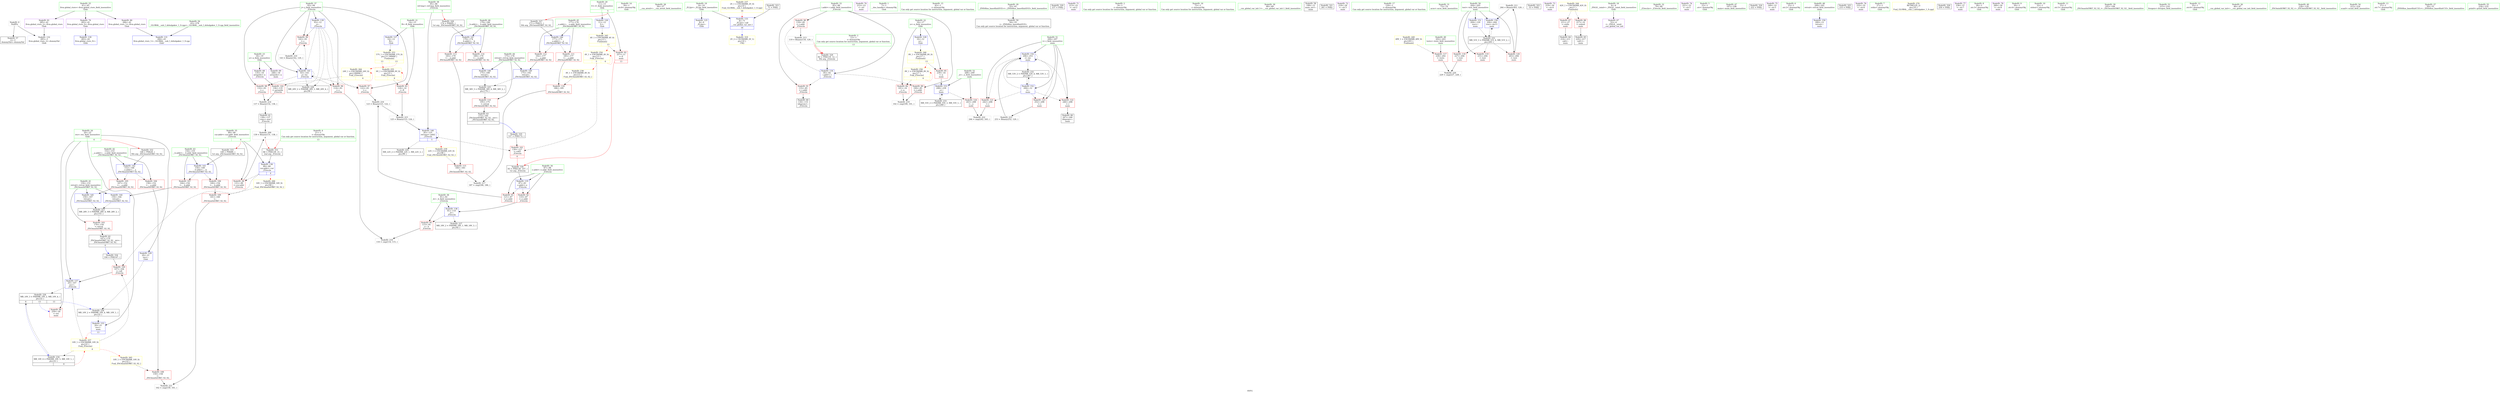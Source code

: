 digraph "SVFG" {
	label="SVFG";

	Node0x564073ce6060 [shape=record,color=grey,label="{NodeID: 0\nNullPtr}"];
	Node0x564073ce6060 -> Node0x564073cf63f0[style=solid];
	Node0x564073ce6060 -> Node0x564073cfb320[style=solid];
	Node0x564073cf54a0 [shape=record,color=red,label="{NodeID: 97\n122\<--93\n\<--j\n_Z3reciix\n}"];
	Node0x564073cf54a0 -> Node0x564073d01030[style=solid];
	Node0x564073cf2c70 [shape=record,color=green,label="{NodeID: 14\n39\<--1\n.str.8\<--dummyObj\nGlob }"];
	Node0x564073cf4fe0 [shape=record,color=red,label="{NodeID: 111\n185\<--177\n\<--__a.addr\n_ZSt3minIiERKT_S2_S2_\n}"];
	Node0x564073cf4fe0 -> Node0x564073cfa540[style=solid];
	Node0x564073cf3a00 [shape=record,color=green,label="{NodeID: 28\n56\<--57\n__cxa_atexit\<--__cxa_atexit_field_insensitive\n}"];
	Node0x564073cfac50 [shape=record,color=blue,label="{NodeID: 125\n8\<--9\n_ZL2pi\<--\nGlob }"];
	Node0x564073cf46b0 [shape=record,color=green,label="{NodeID: 42\n152\<--153\n__a.addr\<--__a.addr_field_insensitive\n_ZSt3maxIxERKT_S2_S2_\n}"];
	Node0x564073cf46b0 -> Node0x564073cf5a50[style=solid];
	Node0x564073cf46b0 -> Node0x564073cf5b20[style=solid];
	Node0x564073cf46b0 -> Node0x564073cfbb70[style=solid];
	Node0x564073d01930 [shape=record,color=grey,label="{NodeID: 222\n244 = cmp(242, 243, )\n}"];
	Node0x564073cfb900 [shape=record,color=blue,label="{NodeID: 139\n93\<--12\nj\<--\n_Z3reciix\n}"];
	Node0x564073cfb900 -> Node0x564073cf53d0[style=dashed];
	Node0x564073cfb900 -> Node0x564073cf54a0[style=dashed];
	Node0x564073cfb900 -> Node0x564073cf5570[style=dashed];
	Node0x564073cfb900 -> Node0x564073cf5640[style=dashed];
	Node0x564073cfb900 -> Node0x564073cfbaa0[style=dashed];
	Node0x564073cfb900 -> Node0x564073d09de0[style=dashed];
	Node0x564073cf62f0 [shape=record,color=green,label="{NodeID: 56\n43\<--278\n_GLOBAL__sub_I_dzhulgakov_1_0.cpp\<--_GLOBAL__sub_I_dzhulgakov_1_0.cpp_field_insensitive\n}"];
	Node0x564073cf62f0 -> Node0x564073cfb220[style=solid];
	Node0x564073d13550 [shape=record,color=yellow,style=double,label="{NodeID: 319\n2V_2 = CSCHI(MR_2V_1)\npts\{10 \}\nCS[]}"];
	Node0x564073cfc460 [shape=record,color=blue,label="{NodeID: 153\n208\<--239\n_n\<--\nmain\n}"];
	Node0x564073cfc460 -> Node0x564073cfab80[style=dashed];
	Node0x564073cfc460 -> Node0x564073d0b6e0[style=dashed];
	Node0x564073cf6ee0 [shape=record,color=purple,label="{NodeID: 70\n212\<--23\n\<--.str\nmain\n}"];
	Node0x564073d216d0 [shape=record,color=black,label="{NodeID: 333\n149 = PHI(89, )\n1st arg _ZSt3maxIxERKT_S2_S2_ }"];
	Node0x564073d216d0 -> Node0x564073cfbc40[style=solid];
	Node0x564073cf7ad0 [shape=record,color=red,label="{NodeID: 84\n101\<--16\n\<--n\n_Z3reciix\n}"];
	Node0x564073cf7ad0 -> Node0x564073d014b0[style=solid];
	Node0x564073cee580 [shape=record,color=green,label="{NodeID: 1\n7\<--1\n__dso_handle\<--dummyObj\nGlob }"];
	Node0x564073d0f5f0 [shape=record,color=yellow,style=double,label="{NodeID: 264\n24V_1 = ENCHI(MR_24V_0)\npts\{190000 \}\nFun[_Z3reciix]|{|<s1>6}}"];
	Node0x564073d0f5f0 -> Node0x564073cf58b0[style=dashed];
	Node0x564073d0f5f0:s1 -> Node0x564073d0f5f0[style=dashed,color=red];
	Node0x564073cf5570 [shape=record,color=red,label="{NodeID: 98\n132\<--93\n\<--j\n_Z3reciix\n}"];
	Node0x564073cf5570 -> Node0x564073d00d30[style=solid];
	Node0x564073cf2d00 [shape=record,color=green,label="{NodeID: 15\n42\<--1\n\<--dummyObj\nCan only get source location for instruction, argument, global var or function.}"];
	Node0x564073cf50b0 [shape=record,color=red,label="{NodeID: 112\n192\<--177\n\<--__a.addr\n_ZSt3minIiERKT_S2_S2_\n}"];
	Node0x564073cf50b0 -> Node0x564073cfc120[style=solid];
	Node0x564073cf3b00 [shape=record,color=green,label="{NodeID: 29\n55\<--61\n_ZNSt8ios_base4InitD1Ev\<--_ZNSt8ios_base4InitD1Ev_field_insensitive\n}"];
	Node0x564073cf3b00 -> Node0x564073cf65c0[style=solid];
	Node0x564073cf9270 [shape=record,color=grey,label="{NodeID: 209\n139 = Binary(131, 138, )\n|{<s0>6}}"];
	Node0x564073cf9270:s0 -> Node0x564073d21440[style=solid,color=red];
	Node0x564073cfad20 [shape=record,color=blue,label="{NodeID: 126\n11\<--12\nE\<--\nGlob }"];
	Node0x564073cfad20 -> Node0x564073d0dcb0[style=dashed];
	Node0x564073cf4780 [shape=record,color=green,label="{NodeID: 43\n154\<--155\n__b.addr\<--__b.addr_field_insensitive\n_ZSt3maxIxERKT_S2_S2_\n}"];
	Node0x564073cf4780 -> Node0x564073cf4bd0[style=solid];
	Node0x564073cf4780 -> Node0x564073cf4ca0[style=solid];
	Node0x564073cf4780 -> Node0x564073cfbc40[style=solid];
	Node0x564073d084e0 [shape=record,color=black,label="{NodeID: 223\nMR_28V_3 = PHI(MR_28V_4, MR_28V_2, )\npts\{151 \}\n}"];
	Node0x564073d084e0 -> Node0x564073cf5980[style=dashed];
	Node0x564073cfb9d0 [shape=record,color=blue,label="{NodeID: 140\n95\<--125\nref.tmp\<--add2\n_Z3reciix\n|{|<s3>5}}"];
	Node0x564073cfb9d0 -> Node0x564073cf57e0[style=dashed];
	Node0x564073cfb9d0 -> Node0x564073cfb9d0[style=dashed];
	Node0x564073cfb9d0 -> Node0x564073d0a2e0[style=dashed];
	Node0x564073cfb9d0:s3 -> Node0x564073d0d710[style=dashed,color=red];
	Node0x564073cf63f0 [shape=record,color=black,label="{NodeID: 57\n2\<--3\ndummyVal\<--dummyVal\n}"];
	Node0x564073d206c0 [shape=record,color=black,label="{NodeID: 320\n237 = PHI()\n}"];
	Node0x564073d0cae0 [shape=record,color=yellow,style=double,label="{NodeID: 237\n2V_1 = ENCHI(MR_2V_0)\npts\{10 \}\nFun[_GLOBAL__sub_I_dzhulgakov_1_0.cpp]|{<s0>16}}"];
	Node0x564073d0cae0:s0 -> Node0x564073cfb420[style=dashed,color=red];
	Node0x564073cfc530 [shape=record,color=blue,label="{NodeID: 154\n206\<--253\ni\<--inc\nmain\n}"];
	Node0x564073cfc530 -> Node0x564073cfa910[style=dashed];
	Node0x564073cfc530 -> Node0x564073cfa9e0[style=dashed];
	Node0x564073cfc530 -> Node0x564073cfaab0[style=dashed];
	Node0x564073cfc530 -> Node0x564073cfc530[style=dashed];
	Node0x564073cfc530 -> Node0x564073d0b1e0[style=dashed];
	Node0x564073cf6fb0 [shape=record,color=purple,label="{NodeID: 71\n213\<--25\n\<--.str.2\nmain\n}"];
	Node0x564073d21e60 [shape=record,color=black,label="{NodeID: 334\n104 = PHI(147, )\n}"];
	Node0x564073d21e60 -> Node0x564073cf5710[style=solid];
	Node0x564073cf7ba0 [shape=record,color=red,label="{NodeID: 85\n239\<--16\n\<--n\nmain\n}"];
	Node0x564073cf7ba0 -> Node0x564073cfc460[style=solid];
	Node0x564073cee7d0 [shape=record,color=green,label="{NodeID: 2\n9\<--1\n\<--dummyObj\nCan only get source location for instruction, argument, global var or function.}"];
	Node0x564073d0f6d0 [shape=record,color=yellow,style=double,label="{NodeID: 265\n10V_1 = ENCHI(MR_10V_0)\npts\{22 \}\nFun[_ZSt3maxIxERKT_S2_S2_]}"];
	Node0x564073d0f6d0 -> Node0x564073cf4d70[style=dashed];
	Node0x564073cf5640 [shape=record,color=red,label="{NodeID: 99\n142\<--93\n\<--j\n_Z3reciix\n}"];
	Node0x564073cf5640 -> Node0x564073d007b0[style=solid];
	Node0x564073cf2e00 [shape=record,color=green,label="{NodeID: 16\n72\<--1\n\<--dummyObj\nCan only get source location for instruction, argument, global var or function.}"];
	Node0x564073cf5180 [shape=record,color=red,label="{NodeID: 113\n183\<--179\n\<--__b.addr\n_ZSt3minIiERKT_S2_S2_\n}"];
	Node0x564073cf5180 -> Node0x564073cfa4b0[style=solid];
	Node0x564073cf3c00 [shape=record,color=green,label="{NodeID: 30\n68\<--69\n__cxx_global_var_init.1\<--__cxx_global_var_init.1_field_insensitive\n}"];
	Node0x564073d007b0 [shape=record,color=grey,label="{NodeID: 210\n143 = Binary(142, 120, )\n}"];
	Node0x564073d007b0 -> Node0x564073cfbaa0[style=solid];
	Node0x564073cfae20 [shape=record,color=blue,label="{NodeID: 127\n14\<--12\nR\<--\nGlob }"];
	Node0x564073cfae20 -> Node0x564073d0ebc0[style=dashed];
	Node0x564073cf4850 [shape=record,color=green,label="{NodeID: 44\n175\<--176\nretval\<--retval_field_insensitive\n_ZSt3minIiERKT_S2_S2_\n}"];
	Node0x564073cf4850 -> Node0x564073cf4f10[style=solid];
	Node0x564073cf4850 -> Node0x564073cfc050[style=solid];
	Node0x564073cf4850 -> Node0x564073cfc120[style=solid];
	Node0x564073cfbaa0 [shape=record,color=blue,label="{NodeID: 141\n93\<--143\nj\<--inc\n_Z3reciix\n}"];
	Node0x564073cfbaa0 -> Node0x564073cf53d0[style=dashed];
	Node0x564073cfbaa0 -> Node0x564073cf54a0[style=dashed];
	Node0x564073cfbaa0 -> Node0x564073cf5570[style=dashed];
	Node0x564073cfbaa0 -> Node0x564073cf5640[style=dashed];
	Node0x564073cfbaa0 -> Node0x564073cfbaa0[style=dashed];
	Node0x564073cfbaa0 -> Node0x564073d09de0[style=dashed];
	Node0x564073cf64f0 [shape=record,color=black,label="{NodeID: 58\n199\<--12\nmain_ret\<--\nmain\n}"];
	Node0x564073d207c0 [shape=record,color=black,label="{NodeID: 321\n261 = PHI()\n}"];
	Node0x564073d0d600 [shape=record,color=yellow,style=double,label="{NodeID: 238\n4V_1 = ENCHI(MR_4V_0)\npts\{13 \}\nFun[_ZSt3minIiERKT_S2_S2_]}"];
	Node0x564073d0d600 -> Node0x564073cfa540[style=dashed];
	Node0x564073cfc600 [shape=record,color=blue,label="{NodeID: 155\n20\<--21\nres\<--\nmain\n|{<s0>13}}"];
	Node0x564073cfc600:s0 -> Node0x564073d0efd0[style=dashed,color=red];
	Node0x564073cf7080 [shape=record,color=purple,label="{NodeID: 72\n218\<--28\n\<--.str.3\nmain\n}"];
	Node0x564073d22090 [shape=record,color=black,label="{NodeID: 335\n127 = PHI(172, )\n}"];
	Node0x564073d22090 -> Node0x564073cf57e0[style=solid];
	Node0x564073cf7c70 [shape=record,color=red,label="{NodeID: 86\n259\<--20\n\<--res\nmain\n}"];
	Node0x564073cf1e90 [shape=record,color=green,label="{NodeID: 3\n12\<--1\n\<--dummyObj\nCan only get source location for instruction, argument, global var or function.|{<s0>13}}"];
	Node0x564073cf1e90:s0 -> Node0x564073d210b0[style=solid,color=red];
	Node0x564073d0f7e0 [shape=record,color=yellow,style=double,label="{NodeID: 266\n16V_1 = ENCHI(MR_16V_0)\npts\{90 \}\nFun[_ZSt3maxIxERKT_S2_S2_]}"];
	Node0x564073d0f7e0 -> Node0x564073cf4e40[style=dashed];
	Node0x564073cf5710 [shape=record,color=red,label="{NodeID: 100\n107\<--104\n\<--call\n_Z3reciix\n}"];
	Node0x564073cf5710 -> Node0x564073cfb760[style=solid];
	Node0x564073cf2f00 [shape=record,color=green,label="{NodeID: 17\n120\<--1\n\<--dummyObj\nCan only get source location for instruction, argument, global var or function.}"];
	Node0x564073cf5250 [shape=record,color=red,label="{NodeID: 114\n189\<--179\n\<--__b.addr\n_ZSt3minIiERKT_S2_S2_\n}"];
	Node0x564073cf5250 -> Node0x564073cfc050[style=solid];
	Node0x564073cf3d00 [shape=record,color=green,label="{NodeID: 31\n73\<--74\nacos\<--acos_field_insensitive\n}"];
	Node0x564073d008b0 [shape=record,color=grey,label="{NodeID: 211\n264 = Binary(263, 120, )\n}"];
	Node0x564073d008b0 -> Node0x564073cfc6d0[style=solid];
	Node0x564073cfaf20 [shape=record,color=blue,label="{NodeID: 128\n16\<--12\nn\<--\nGlob }"];
	Node0x564073cfaf20 -> Node0x564073d0dd90[style=dashed];
	Node0x564073cf4920 [shape=record,color=green,label="{NodeID: 45\n177\<--178\n__a.addr\<--__a.addr_field_insensitive\n_ZSt3minIiERKT_S2_S2_\n}"];
	Node0x564073cf4920 -> Node0x564073cf4fe0[style=solid];
	Node0x564073cf4920 -> Node0x564073cf50b0[style=solid];
	Node0x564073cf4920 -> Node0x564073cfbeb0[style=solid];
	Node0x564073d08ee0 [shape=record,color=black,label="{NodeID: 225\nMR_36V_3 = PHI(MR_36V_4, MR_36V_2, )\npts\{176 \}\n}"];
	Node0x564073d08ee0 -> Node0x564073cf4f10[style=dashed];
	Node0x564073cfbb70 [shape=record,color=blue,label="{NodeID: 142\n152\<--148\n__a.addr\<--__a\n_ZSt3maxIxERKT_S2_S2_\n}"];
	Node0x564073cfbb70 -> Node0x564073cf5a50[style=dashed];
	Node0x564073cfbb70 -> Node0x564073cf5b20[style=dashed];
	Node0x564073cf65c0 [shape=record,color=black,label="{NodeID: 59\n54\<--55\n\<--_ZNSt8ios_base4InitD1Ev\nCan only get source location for instruction, argument, global var or function.}"];
	Node0x564073d208c0 [shape=record,color=black,label="{NodeID: 322\n53 = PHI()\n}"];
	Node0x564073d0d710 [shape=record,color=yellow,style=double,label="{NodeID: 239\n22V_1 = ENCHI(MR_22V_0)\npts\{96 \}\nFun[_ZSt3minIiERKT_S2_S2_]}"];
	Node0x564073d0d710 -> Node0x564073cfa4b0[style=dashed];
	Node0x564073cfc6d0 [shape=record,color=blue,label="{NodeID: 156\n204\<--264\ntest\<--inc11\nmain\n}"];
	Node0x564073cfc6d0 -> Node0x564073d0ace0[style=dashed];
	Node0x564073cf7150 [shape=record,color=purple,label="{NodeID: 73\n219\<--30\n\<--.str.4\nmain\n}"];
	Node0x564073d0ebc0 [shape=record,color=yellow,style=double,label="{NodeID: 253\n57V_1 = ENCHI(MR_57V_0)\npts\{15 190000 \}\nFun[main]|{<s0>13|<s1>13}}"];
	Node0x564073d0ebc0:s0 -> Node0x564073d0ede0[style=dashed,color=red];
	Node0x564073d0ebc0:s1 -> Node0x564073d0f5f0[style=dashed,color=red];
	Node0x564073cf7d40 [shape=record,color=red,label="{NodeID: 87\n211\<--27\n\<--stdin\nmain\n}"];
	Node0x564073cf7d40 -> Node0x564073cf6a00[style=solid];
	Node0x564073cf1f20 [shape=record,color=green,label="{NodeID: 4\n21\<--1\n\<--dummyObj\nCan only get source location for instruction, argument, global var or function.|{<s0>13}}"];
	Node0x564073cf1f20:s0 -> Node0x564073d21440[style=solid,color=red];
	Node0x564073cf57e0 [shape=record,color=red,label="{NodeID: 101\n130\<--127\n\<--call3\n_Z3reciix\n|{<s0>6}}"];
	Node0x564073cf57e0:s0 -> Node0x564073d212c0[style=solid,color=red];
	Node0x564073cf3000 [shape=record,color=green,label="{NodeID: 18\n4\<--6\n_ZStL8__ioinit\<--_ZStL8__ioinit_field_insensitive\nGlob }"];
	Node0x564073cf3000 -> Node0x564073cf6c70[style=solid];
	Node0x564073cfa4b0 [shape=record,color=red,label="{NodeID: 115\n184\<--183\n\<--\n_ZSt3minIiERKT_S2_S2_\n}"];
	Node0x564073cfa4b0 -> Node0x564073d011b0[style=solid];
	Node0x564073cf3e00 [shape=record,color=green,label="{NodeID: 32\n79\<--80\n_Z3reciix\<--_Z3reciix_field_insensitive\n}"];
	Node0x564073d00a30 [shape=record,color=grey,label="{NodeID: 212\n253 = Binary(252, 120, )\n}"];
	Node0x564073d00a30 -> Node0x564073cfc530[style=solid];
	Node0x564073cfb020 [shape=record,color=blue,label="{NodeID: 129\n20\<--21\nres\<--\nGlob }"];
	Node0x564073cfb020 -> Node0x564073d0a7e0[style=dashed];
	Node0x564073cf49f0 [shape=record,color=green,label="{NodeID: 46\n179\<--180\n__b.addr\<--__b.addr_field_insensitive\n_ZSt3minIiERKT_S2_S2_\n}"];
	Node0x564073cf49f0 -> Node0x564073cf5180[style=solid];
	Node0x564073cf49f0 -> Node0x564073cf5250[style=solid];
	Node0x564073cf49f0 -> Node0x564073cfbf80[style=solid];
	Node0x564073d093e0 [shape=record,color=black,label="{NodeID: 226\nMR_10V_3 = PHI(MR_10V_2, MR_10V_4, )\npts\{22 \}\n|{<s0>6|<s1>13|<s2>13}}"];
	Node0x564073d093e0:s0 -> Node0x564073d0bbe0[style=dashed,color=blue];
	Node0x564073d093e0:s1 -> Node0x564073cf7c70[style=dashed,color=blue];
	Node0x564073d093e0:s2 -> Node0x564073d0a7e0[style=dashed,color=blue];
	Node0x564073cfbc40 [shape=record,color=blue,label="{NodeID: 143\n154\<--149\n__b.addr\<--__b\n_ZSt3maxIxERKT_S2_S2_\n}"];
	Node0x564073cfbc40 -> Node0x564073cf4bd0[style=dashed];
	Node0x564073cfbc40 -> Node0x564073cf4ca0[style=dashed];
	Node0x564073cf66c0 [shape=record,color=black,label="{NodeID: 60\n134\<--133\nidxprom\<--\n_Z3reciix\n}"];
	Node0x564073d209c0 [shape=record,color=black,label="{NodeID: 323\n71 = PHI()\n}"];
	Node0x564073d209c0 -> Node0x564073cfb420[style=solid];
	Node0x564073cf7220 [shape=record,color=purple,label="{NodeID: 74\n221\<--33\n\<--.str.5\nmain\n}"];
	Node0x564073d0ecd0 [shape=record,color=yellow,style=double,label="{NodeID: 254\n4V_1 = ENCHI(MR_4V_0)\npts\{13 \}\nFun[_Z3reciix]|{|<s1>5|<s2>6}}"];
	Node0x564073d0ecd0 -> Node0x564073cf57e0[style=dashed];
	Node0x564073d0ecd0:s1 -> Node0x564073d0d600[style=dashed,color=red];
	Node0x564073d0ecd0:s2 -> Node0x564073d0ecd0[style=dashed,color=red];
	Node0x564073cf7e10 [shape=record,color=red,label="{NodeID: 88\n217\<--32\n\<--stdout\nmain\n}"];
	Node0x564073cf7e10 -> Node0x564073cf6ad0[style=solid];
	Node0x564073cf1fb0 [shape=record,color=green,label="{NodeID: 5\n23\<--1\n.str\<--dummyObj\nGlob }"];
	Node0x564073cf58b0 [shape=record,color=red,label="{NodeID: 102\n136\<--135\n\<--arrayidx\n_Z3reciix\n}"];
	Node0x564073cf58b0 -> Node0x564073d00d30[style=solid];
	Node0x564073cf3100 [shape=record,color=green,label="{NodeID: 19\n8\<--10\n_ZL2pi\<--_ZL2pi_field_insensitive\nGlob }"];
	Node0x564073cf3100 -> Node0x564073cfac50[style=solid];
	Node0x564073cf3100 -> Node0x564073cfb420[style=solid];
	Node0x564073cfa540 [shape=record,color=red,label="{NodeID: 116\n186\<--185\n\<--\n_ZSt3minIiERKT_S2_S2_\n}"];
	Node0x564073cfa540 -> Node0x564073d011b0[style=solid];
	Node0x564073cf3f00 [shape=record,color=green,label="{NodeID: 33\n85\<--86\ni.addr\<--i.addr_field_insensitive\n_Z3reciix\n}"];
	Node0x564073cf3f00 -> Node0x564073cf7ee0[style=solid];
	Node0x564073cf3f00 -> Node0x564073cf7fb0[style=solid];
	Node0x564073cf3f00 -> Node0x564073cf8080[style=solid];
	Node0x564073cf3f00 -> Node0x564073cfb4f0[style=solid];
	Node0x564073d00bb0 [shape=record,color=grey,label="{NodeID: 213\n119 = Binary(118, 120, )\n|{<s0>6}}"];
	Node0x564073d00bb0:s0 -> Node0x564073d210b0[style=solid,color=red];
	Node0x564073cfb120 [shape=record,color=blue,label="{NodeID: 130\n283\<--42\nllvm.global_ctors_0\<--\nGlob }"];
	Node0x564073cf4ac0 [shape=record,color=green,label="{NodeID: 47\n197\<--198\nmain\<--main_field_insensitive\n}"];
	Node0x564073d098e0 [shape=record,color=black,label="{NodeID: 227\nMR_18V_2 = PHI(MR_18V_1, MR_18V_3, )\npts\{92 \}\n}"];
	Node0x564073cfbd10 [shape=record,color=blue,label="{NodeID: 144\n150\<--164\nretval\<--\n_ZSt3maxIxERKT_S2_S2_\n}"];
	Node0x564073cfbd10 -> Node0x564073d084e0[style=dashed];
	Node0x564073cf6790 [shape=record,color=black,label="{NodeID: 61\n138\<--137\nconv\<--mul\n_Z3reciix\n}"];
	Node0x564073cf6790 -> Node0x564073cf9270[style=solid];
	Node0x564073d20b20 [shape=record,color=black,label="{NodeID: 324\n222 = PHI()\n}"];
	Node0x564073cf72f0 [shape=record,color=purple,label="{NodeID: 75\n249\<--33\n\<--.str.5\nmain\n}"];
	Node0x564073d0ede0 [shape=record,color=yellow,style=double,label="{NodeID: 255\n6V_1 = ENCHI(MR_6V_0)\npts\{15 \}\nFun[_Z3reciix]|{|<s1>6}}"];
	Node0x564073d0ede0 -> Node0x564073cf7a00[style=dashed];
	Node0x564073d0ede0:s1 -> Node0x564073d0ede0[style=dashed,color=red];
	Node0x564073cf7ee0 [shape=record,color=red,label="{NodeID: 89\n100\<--85\n\<--i.addr\n_Z3reciix\n}"];
	Node0x564073cf7ee0 -> Node0x564073d014b0[style=solid];
	Node0x564073cf2040 [shape=record,color=green,label="{NodeID: 6\n25\<--1\n.str.2\<--dummyObj\nGlob }"];
	Node0x564073cf5980 [shape=record,color=red,label="{NodeID: 103\n170\<--150\n\<--retval\n_ZSt3maxIxERKT_S2_S2_\n}"];
	Node0x564073cf5980 -> Node0x564073cf6860[style=solid];
	Node0x564073cf3200 [shape=record,color=green,label="{NodeID: 20\n11\<--13\nE\<--E_field_insensitive\nGlob |{|<s2>5}}"];
	Node0x564073cf3200 -> Node0x564073cf7930[style=solid];
	Node0x564073cf3200 -> Node0x564073cfad20[style=solid];
	Node0x564073cf3200:s2 -> Node0x564073d20dc0[style=solid,color=red];
	Node0x564073cfa5d0 [shape=record,color=red,label="{NodeID: 117\n228\<--202\n\<--tests\nmain\n}"];
	Node0x564073cfa5d0 -> Node0x564073d01630[style=solid];
	Node0x564073cf3fd0 [shape=record,color=green,label="{NodeID: 34\n87\<--88\ne.addr\<--e.addr_field_insensitive\n_Z3reciix\n}"];
	Node0x564073cf3fd0 -> Node0x564073cf8150[style=solid];
	Node0x564073cf3fd0 -> Node0x564073cf8220[style=solid];
	Node0x564073cf3fd0 -> Node0x564073cfb5c0[style=solid];
	Node0x564073d00d30 [shape=record,color=grey,label="{NodeID: 214\n137 = Binary(132, 136, )\n}"];
	Node0x564073d00d30 -> Node0x564073cf6790[style=solid];
	Node0x564073cfb220 [shape=record,color=blue,label="{NodeID: 131\n284\<--43\nllvm.global_ctors_1\<--_GLOBAL__sub_I_dzhulgakov_1_0.cpp\nGlob }"];
	Node0x564073cf5be0 [shape=record,color=green,label="{NodeID: 48\n200\<--201\nretval\<--retval_field_insensitive\nmain\n}"];
	Node0x564073cf5be0 -> Node0x564073cfc1f0[style=solid];
	Node0x564073d09de0 [shape=record,color=black,label="{NodeID: 228\nMR_20V_2 = PHI(MR_20V_1, MR_20V_4, )\npts\{94 \}\n}"];
	Node0x564073cfbde0 [shape=record,color=blue,label="{NodeID: 145\n150\<--167\nretval\<--\n_ZSt3maxIxERKT_S2_S2_\n}"];
	Node0x564073cfbde0 -> Node0x564073d084e0[style=dashed];
	Node0x564073cf6860 [shape=record,color=black,label="{NodeID: 62\n147\<--170\n_ZSt3maxIxERKT_S2_S2__ret\<--\n_ZSt3maxIxERKT_S2_S2_\n|{<s0>4}}"];
	Node0x564073cf6860:s0 -> Node0x564073d21e60[style=solid,color=blue];
	Node0x564073d20bf0 [shape=record,color=black,label="{NodeID: 325\n233 = PHI()\n}"];
	Node0x564073cf73c0 [shape=record,color=purple,label="{NodeID: 76\n232\<--35\n\<--.str.6\nmain\n}"];
	Node0x564073d0eec0 [shape=record,color=yellow,style=double,label="{NodeID: 256\n8V_1 = ENCHI(MR_8V_0)\npts\{17 \}\nFun[_Z3reciix]|{|<s1>6}}"];
	Node0x564073d0eec0 -> Node0x564073cf7ad0[style=dashed];
	Node0x564073d0eec0:s1 -> Node0x564073d0eec0[style=dashed,color=red];
	Node0x564073cf7fb0 [shape=record,color=red,label="{NodeID: 90\n118\<--85\n\<--i.addr\n_Z3reciix\n}"];
	Node0x564073cf7fb0 -> Node0x564073d00bb0[style=solid];
	Node0x564073cf2880 [shape=record,color=green,label="{NodeID: 7\n27\<--1\nstdin\<--dummyObj\nGlob }"];
	Node0x564073d0fb60 [shape=record,color=yellow,style=double,label="{NodeID: 270\nRETMU(2V_2)\npts\{10 \}\nFun[_GLOBAL__sub_I_dzhulgakov_1_0.cpp]}"];
	Node0x564073cf5a50 [shape=record,color=red,label="{NodeID: 104\n158\<--152\n\<--__a.addr\n_ZSt3maxIxERKT_S2_S2_\n}"];
	Node0x564073cf5a50 -> Node0x564073cf4d70[style=solid];
	Node0x564073cf3300 [shape=record,color=green,label="{NodeID: 21\n14\<--15\nR\<--R_field_insensitive\nGlob }"];
	Node0x564073cf3300 -> Node0x564073cf7a00[style=solid];
	Node0x564073cf3300 -> Node0x564073cfae20[style=solid];
	Node0x564073cfa6a0 [shape=record,color=red,label="{NodeID: 118\n227\<--204\n\<--test\nmain\n}"];
	Node0x564073cfa6a0 -> Node0x564073d01630[style=solid];
	Node0x564073cf40a0 [shape=record,color=green,label="{NodeID: 35\n89\<--90\ncur.addr\<--cur.addr_field_insensitive\n_Z3reciix\n|{|<s2>4}}"];
	Node0x564073cf40a0 -> Node0x564073cf82f0[style=solid];
	Node0x564073cf40a0 -> Node0x564073cfb690[style=solid];
	Node0x564073cf40a0:s2 -> Node0x564073d216d0[style=solid,color=red];
	Node0x564073d00eb0 [shape=record,color=grey,label="{NodeID: 215\n125 = Binary(123, 124, )\n}"];
	Node0x564073d00eb0 -> Node0x564073cfb9d0[style=solid];
	Node0x564073cfb320 [shape=record,color=blue, style = dotted,label="{NodeID: 132\n285\<--3\nllvm.global_ctors_2\<--dummyVal\nGlob }"];
	Node0x564073cf5cb0 [shape=record,color=green,label="{NodeID: 49\n202\<--203\ntests\<--tests_field_insensitive\nmain\n}"];
	Node0x564073cf5cb0 -> Node0x564073cfa5d0[style=solid];
	Node0x564073d0a2e0 [shape=record,color=black,label="{NodeID: 229\nMR_22V_2 = PHI(MR_22V_1, MR_22V_3, )\npts\{96 \}\n}"];
	Node0x564073cfbeb0 [shape=record,color=blue,label="{NodeID: 146\n177\<--173\n__a.addr\<--__a\n_ZSt3minIiERKT_S2_S2_\n}"];
	Node0x564073cfbeb0 -> Node0x564073cf4fe0[style=dashed];
	Node0x564073cfbeb0 -> Node0x564073cf50b0[style=dashed];
	Node0x564073cf6930 [shape=record,color=black,label="{NodeID: 63\n172\<--195\n_ZSt3minIiERKT_S2_S2__ret\<--\n_ZSt3minIiERKT_S2_S2_\n|{<s0>5}}"];
	Node0x564073cf6930:s0 -> Node0x564073d22090[style=solid,color=blue];
	Node0x564073d20cc0 [shape=record,color=black,label="{NodeID: 326\n250 = PHI()\n}"];
	Node0x564073cf7490 [shape=record,color=purple,label="{NodeID: 77\n236\<--37\n\<--.str.7\nmain\n}"];
	Node0x564073d0efd0 [shape=record,color=yellow,style=double,label="{NodeID: 257\n10V_1 = ENCHI(MR_10V_0)\npts\{22 \}\nFun[_Z3reciix]|{|<s3>4}}"];
	Node0x564073d0efd0 -> Node0x564073cf5710[style=dashed];
	Node0x564073d0efd0 -> Node0x564073cfb760[style=dashed];
	Node0x564073d0efd0 -> Node0x564073d0bbe0[style=dashed];
	Node0x564073d0efd0:s3 -> Node0x564073d0f6d0[style=dashed,color=red];
	Node0x564073cf8080 [shape=record,color=red,label="{NodeID: 91\n133\<--85\n\<--i.addr\n_Z3reciix\n}"];
	Node0x564073cf8080 -> Node0x564073cf66c0[style=solid];
	Node0x564073cf2910 [shape=record,color=green,label="{NodeID: 8\n28\<--1\n.str.3\<--dummyObj\nGlob }"];
	Node0x564073cf5b20 [shape=record,color=red,label="{NodeID: 105\n167\<--152\n\<--__a.addr\n_ZSt3maxIxERKT_S2_S2_\n}"];
	Node0x564073cf5b20 -> Node0x564073cfbde0[style=solid];
	Node0x564073cf3400 [shape=record,color=green,label="{NodeID: 22\n16\<--17\nn\<--n_field_insensitive\nGlob }"];
	Node0x564073cf3400 -> Node0x564073cf7ad0[style=solid];
	Node0x564073cf3400 -> Node0x564073cf7ba0[style=solid];
	Node0x564073cf3400 -> Node0x564073cfaf20[style=solid];
	Node0x564073cfa770 [shape=record,color=red,label="{NodeID: 119\n231\<--204\n\<--test\nmain\n}"];
	Node0x564073cf4170 [shape=record,color=green,label="{NodeID: 36\n91\<--92\n_b\<--_b_field_insensitive\n_Z3reciix\n}"];
	Node0x564073cf4170 -> Node0x564073cf83c0[style=solid];
	Node0x564073cf4170 -> Node0x564073cfb830[style=solid];
	Node0x564073d01030 [shape=record,color=grey,label="{NodeID: 216\n123 = Binary(121, 122, )\n}"];
	Node0x564073d01030 -> Node0x564073d00eb0[style=solid];
	Node0x564073cfb420 [shape=record,color=blue,label="{NodeID: 133\n8\<--71\n_ZL2pi\<--call\n__cxx_global_var_init.1\n|{<s0>16}}"];
	Node0x564073cfb420:s0 -> Node0x564073d13550[style=dashed,color=blue];
	Node0x564073cf5d80 [shape=record,color=green,label="{NodeID: 50\n204\<--205\ntest\<--test_field_insensitive\nmain\n}"];
	Node0x564073cf5d80 -> Node0x564073cfa6a0[style=solid];
	Node0x564073cf5d80 -> Node0x564073cfa770[style=solid];
	Node0x564073cf5d80 -> Node0x564073cfa840[style=solid];
	Node0x564073cf5d80 -> Node0x564073cfc2c0[style=solid];
	Node0x564073cf5d80 -> Node0x564073cfc6d0[style=solid];
	Node0x564073d0a7e0 [shape=record,color=black,label="{NodeID: 230\nMR_10V_2 = PHI(MR_10V_4, MR_10V_1, )\npts\{22 \}\n}"];
	Node0x564073d0a7e0 -> Node0x564073cfc600[style=dashed];
	Node0x564073cfbf80 [shape=record,color=blue,label="{NodeID: 147\n179\<--174\n__b.addr\<--__b\n_ZSt3minIiERKT_S2_S2_\n}"];
	Node0x564073cfbf80 -> Node0x564073cf5180[style=dashed];
	Node0x564073cfbf80 -> Node0x564073cf5250[style=dashed];
	Node0x564073cf6a00 [shape=record,color=black,label="{NodeID: 64\n214\<--211\ncall\<--\nmain\n}"];
	Node0x564073d20dc0 [shape=record,color=black,label="{NodeID: 327\n173 = PHI(11, )\n0th arg _ZSt3minIiERKT_S2_S2_ }"];
	Node0x564073d20dc0 -> Node0x564073cfbeb0[style=solid];
	Node0x564073d0dba0 [shape=record,color=yellow,style=double,label="{NodeID: 244\n42V_1 = ENCHI(MR_42V_0)\npts\{1 \}\nFun[main]}"];
	Node0x564073d0dba0 -> Node0x564073cf7d40[style=dashed];
	Node0x564073d0dba0 -> Node0x564073cf7e10[style=dashed];
	Node0x564073cf7560 [shape=record,color=purple,label="{NodeID: 78\n260\<--39\n\<--.str.8\nmain\n}"];
	Node0x564073cf8150 [shape=record,color=red,label="{NodeID: 92\n110\<--87\n\<--e.addr\n_Z3reciix\n}"];
	Node0x564073cf8150 -> Node0x564073cfb830[style=solid];
	Node0x564073cf29a0 [shape=record,color=green,label="{NodeID: 9\n30\<--1\n.str.4\<--dummyObj\nGlob }"];
	Node0x564073cf4bd0 [shape=record,color=red,label="{NodeID: 106\n160\<--154\n\<--__b.addr\n_ZSt3maxIxERKT_S2_S2_\n}"];
	Node0x564073cf4bd0 -> Node0x564073cf4e40[style=solid];
	Node0x564073cf3500 [shape=record,color=green,label="{NodeID: 23\n18\<--19\na\<--a_field_insensitive\nGlob }"];
	Node0x564073cf3500 -> Node0x564073cf6d40[style=solid];
	Node0x564073cf3500 -> Node0x564073cf6e10[style=solid];
	Node0x564073cfa840 [shape=record,color=red,label="{NodeID: 120\n263\<--204\n\<--test\nmain\n}"];
	Node0x564073cfa840 -> Node0x564073d008b0[style=solid];
	Node0x564073cf4240 [shape=record,color=green,label="{NodeID: 37\n93\<--94\nj\<--j_field_insensitive\n_Z3reciix\n}"];
	Node0x564073cf4240 -> Node0x564073cf53d0[style=solid];
	Node0x564073cf4240 -> Node0x564073cf54a0[style=solid];
	Node0x564073cf4240 -> Node0x564073cf5570[style=solid];
	Node0x564073cf4240 -> Node0x564073cf5640[style=solid];
	Node0x564073cf4240 -> Node0x564073cfb900[style=solid];
	Node0x564073cf4240 -> Node0x564073cfbaa0[style=solid];
	Node0x564073d011b0 [shape=record,color=grey,label="{NodeID: 217\n187 = cmp(184, 186, )\n}"];
	Node0x564073cfb4f0 [shape=record,color=blue,label="{NodeID: 134\n85\<--82\ni.addr\<--i\n_Z3reciix\n}"];
	Node0x564073cfb4f0 -> Node0x564073cf7ee0[style=dashed];
	Node0x564073cfb4f0 -> Node0x564073cf7fb0[style=dashed];
	Node0x564073cfb4f0 -> Node0x564073cf8080[style=dashed];
	Node0x564073cf5e50 [shape=record,color=green,label="{NodeID: 51\n206\<--207\ni\<--i_field_insensitive\nmain\n}"];
	Node0x564073cf5e50 -> Node0x564073cfa910[style=solid];
	Node0x564073cf5e50 -> Node0x564073cfa9e0[style=solid];
	Node0x564073cf5e50 -> Node0x564073cfaab0[style=solid];
	Node0x564073cf5e50 -> Node0x564073cfc390[style=solid];
	Node0x564073cf5e50 -> Node0x564073cfc530[style=solid];
	Node0x564073d0ace0 [shape=record,color=black,label="{NodeID: 231\nMR_51V_3 = PHI(MR_51V_4, MR_51V_2, )\npts\{205 \}\n}"];
	Node0x564073d0ace0 -> Node0x564073cfa6a0[style=dashed];
	Node0x564073d0ace0 -> Node0x564073cfa770[style=dashed];
	Node0x564073d0ace0 -> Node0x564073cfa840[style=dashed];
	Node0x564073d0ace0 -> Node0x564073cfc6d0[style=dashed];
	Node0x564073cfc050 [shape=record,color=blue,label="{NodeID: 148\n175\<--189\nretval\<--\n_ZSt3minIiERKT_S2_S2_\n}"];
	Node0x564073cfc050 -> Node0x564073d08ee0[style=dashed];
	Node0x564073cf6ad0 [shape=record,color=black,label="{NodeID: 65\n220\<--217\ncall1\<--\nmain\n}"];
	Node0x564073d20fb0 [shape=record,color=black,label="{NodeID: 328\n174 = PHI(95, )\n1st arg _ZSt3minIiERKT_S2_S2_ }"];
	Node0x564073d20fb0 -> Node0x564073cfbf80[style=solid];
	Node0x564073d0dcb0 [shape=record,color=yellow,style=double,label="{NodeID: 245\n4V_1 = ENCHI(MR_4V_0)\npts\{13 \}\nFun[main]|{|<s1>13}}"];
	Node0x564073d0dcb0 -> Node0x564073cf7930[style=dashed];
	Node0x564073d0dcb0:s1 -> Node0x564073d0ecd0[style=dashed,color=red];
	Node0x564073cf7630 [shape=record,color=purple,label="{NodeID: 79\n283\<--41\nllvm.global_ctors_0\<--llvm.global_ctors\nGlob }"];
	Node0x564073cf7630 -> Node0x564073cfb120[style=solid];
	Node0x564073cf8220 [shape=record,color=red,label="{NodeID: 93\n121\<--87\n\<--e.addr\n_Z3reciix\n}"];
	Node0x564073cf8220 -> Node0x564073d01030[style=solid];
	Node0x564073cf2a30 [shape=record,color=green,label="{NodeID: 10\n32\<--1\nstdout\<--dummyObj\nGlob }"];
	Node0x564073cf4ca0 [shape=record,color=red,label="{NodeID: 107\n164\<--154\n\<--__b.addr\n_ZSt3maxIxERKT_S2_S2_\n}"];
	Node0x564073cf4ca0 -> Node0x564073cfbd10[style=solid];
	Node0x564073cf3600 [shape=record,color=green,label="{NodeID: 24\n20\<--22\nres\<--res_field_insensitive\nGlob |{|<s4>4}}"];
	Node0x564073cf3600 -> Node0x564073cf7c70[style=solid];
	Node0x564073cf3600 -> Node0x564073cfb020[style=solid];
	Node0x564073cf3600 -> Node0x564073cfb760[style=solid];
	Node0x564073cf3600 -> Node0x564073cfc600[style=solid];
	Node0x564073cf3600:s4 -> Node0x564073d215c0[style=solid,color=red];
	Node0x564073cfa910 [shape=record,color=red,label="{NodeID: 121\n242\<--206\n\<--i\nmain\n}"];
	Node0x564073cfa910 -> Node0x564073d01930[style=solid];
	Node0x564073cf4310 [shape=record,color=green,label="{NodeID: 38\n95\<--96\nref.tmp\<--ref.tmp_field_insensitive\n_Z3reciix\n|{|<s1>5}}"];
	Node0x564073cf4310 -> Node0x564073cfb9d0[style=solid];
	Node0x564073cf4310:s1 -> Node0x564073d20fb0[style=solid,color=red];
	Node0x564073d01330 [shape=record,color=grey,label="{NodeID: 218\n116 = cmp(114, 115, )\n}"];
	Node0x564073cfb5c0 [shape=record,color=blue,label="{NodeID: 135\n87\<--83\ne.addr\<--e\n_Z3reciix\n}"];
	Node0x564073cfb5c0 -> Node0x564073cf8150[style=dashed];
	Node0x564073cfb5c0 -> Node0x564073cf8220[style=dashed];
	Node0x564073cf5f20 [shape=record,color=green,label="{NodeID: 52\n208\<--209\n_n\<--_n_field_insensitive\nmain\n}"];
	Node0x564073cf5f20 -> Node0x564073cfab80[style=solid];
	Node0x564073cf5f20 -> Node0x564073cfc460[style=solid];
	Node0x564073d0b1e0 [shape=record,color=black,label="{NodeID: 232\nMR_53V_2 = PHI(MR_53V_4, MR_53V_1, )\npts\{207 \}\n}"];
	Node0x564073d0b1e0 -> Node0x564073cfc390[style=dashed];
	Node0x564073cfc120 [shape=record,color=blue,label="{NodeID: 149\n175\<--192\nretval\<--\n_ZSt3minIiERKT_S2_S2_\n}"];
	Node0x564073cfc120 -> Node0x564073d08ee0[style=dashed];
	Node0x564073cf6ba0 [shape=record,color=black,label="{NodeID: 66\n247\<--246\nidxprom\<--\nmain\n}"];
	Node0x564073d210b0 [shape=record,color=black,label="{NodeID: 329\n82 = PHI(119, 12, )\n0th arg _Z3reciix }"];
	Node0x564073d210b0 -> Node0x564073cfb4f0[style=solid];
	Node0x564073d0dd90 [shape=record,color=yellow,style=double,label="{NodeID: 246\n8V_1 = ENCHI(MR_8V_0)\npts\{17 \}\nFun[main]|{|<s1>13}}"];
	Node0x564073d0dd90 -> Node0x564073cf7ba0[style=dashed];
	Node0x564073d0dd90:s1 -> Node0x564073d0eec0[style=dashed,color=red];
	Node0x564073cf7730 [shape=record,color=purple,label="{NodeID: 80\n284\<--41\nllvm.global_ctors_1\<--llvm.global_ctors\nGlob }"];
	Node0x564073cf7730 -> Node0x564073cfb220[style=solid];
	Node0x564073cf82f0 [shape=record,color=red,label="{NodeID: 94\n131\<--89\n\<--cur.addr\n_Z3reciix\n}"];
	Node0x564073cf82f0 -> Node0x564073cf9270[style=solid];
	Node0x564073cf2ac0 [shape=record,color=green,label="{NodeID: 11\n33\<--1\n.str.5\<--dummyObj\nGlob }"];
	Node0x564073cf4d70 [shape=record,color=red,label="{NodeID: 108\n159\<--158\n\<--\n_ZSt3maxIxERKT_S2_S2_\n}"];
	Node0x564073cf4d70 -> Node0x564073d017b0[style=solid];
	Node0x564073cf3700 [shape=record,color=green,label="{NodeID: 25\n41\<--45\nllvm.global_ctors\<--llvm.global_ctors_field_insensitive\nGlob }"];
	Node0x564073cf3700 -> Node0x564073cf7630[style=solid];
	Node0x564073cf3700 -> Node0x564073cf7730[style=solid];
	Node0x564073cf3700 -> Node0x564073cf7830[style=solid];
	Node0x564073cfa9e0 [shape=record,color=red,label="{NodeID: 122\n246\<--206\n\<--i\nmain\n}"];
	Node0x564073cfa9e0 -> Node0x564073cf6ba0[style=solid];
	Node0x564073cf43e0 [shape=record,color=green,label="{NodeID: 39\n105\<--106\n_ZSt3maxIxERKT_S2_S2_\<--_ZSt3maxIxERKT_S2_S2__field_insensitive\n}"];
	Node0x564073d014b0 [shape=record,color=grey,label="{NodeID: 219\n102 = cmp(100, 101, )\n}"];
	Node0x564073cfb690 [shape=record,color=blue,label="{NodeID: 136\n89\<--84\ncur.addr\<--cur\n_Z3reciix\n|{|<s2>4}}"];
	Node0x564073cfb690 -> Node0x564073cf82f0[style=dashed];
	Node0x564073cfb690 -> Node0x564073cf5710[style=dashed];
	Node0x564073cfb690:s2 -> Node0x564073d0f7e0[style=dashed,color=red];
	Node0x564073cf5ff0 [shape=record,color=green,label="{NodeID: 53\n215\<--216\nfreopen\<--freopen_field_insensitive\n}"];
	Node0x564073d0b6e0 [shape=record,color=black,label="{NodeID: 233\nMR_55V_2 = PHI(MR_55V_3, MR_55V_1, )\npts\{209 \}\n}"];
	Node0x564073d0b6e0 -> Node0x564073cfc460[style=dashed];
	Node0x564073cfc1f0 [shape=record,color=blue,label="{NodeID: 150\n200\<--12\nretval\<--\nmain\n}"];
	Node0x564073cf6c70 [shape=record,color=purple,label="{NodeID: 67\n52\<--4\n\<--_ZStL8__ioinit\n__cxx_global_var_init\n}"];
	Node0x564073d212c0 [shape=record,color=black,label="{NodeID: 330\n83 = PHI(130, 257, )\n1st arg _Z3reciix }"];
	Node0x564073d212c0 -> Node0x564073cfb5c0[style=solid];
	Node0x564073cf7830 [shape=record,color=purple,label="{NodeID: 81\n285\<--41\nllvm.global_ctors_2\<--llvm.global_ctors\nGlob }"];
	Node0x564073cf7830 -> Node0x564073cfb320[style=solid];
	Node0x564073cf83c0 [shape=record,color=red,label="{NodeID: 95\n115\<--91\n\<--_b\n_Z3reciix\n}"];
	Node0x564073cf83c0 -> Node0x564073d01330[style=solid];
	Node0x564073cf2b50 [shape=record,color=green,label="{NodeID: 12\n35\<--1\n.str.6\<--dummyObj\nGlob }"];
	Node0x564073cf4e40 [shape=record,color=red,label="{NodeID: 109\n161\<--160\n\<--\n_ZSt3maxIxERKT_S2_S2_\n}"];
	Node0x564073cf4e40 -> Node0x564073d017b0[style=solid];
	Node0x564073cf3800 [shape=record,color=green,label="{NodeID: 26\n46\<--47\n__cxx_global_var_init\<--__cxx_global_var_init_field_insensitive\n}"];
	Node0x564073cfaab0 [shape=record,color=red,label="{NodeID: 123\n252\<--206\n\<--i\nmain\n}"];
	Node0x564073cfaab0 -> Node0x564073d00a30[style=solid];
	Node0x564073cf44e0 [shape=record,color=green,label="{NodeID: 40\n128\<--129\n_ZSt3minIiERKT_S2_S2_\<--_ZSt3minIiERKT_S2_S2__field_insensitive\n}"];
	Node0x564073d01630 [shape=record,color=grey,label="{NodeID: 220\n229 = cmp(227, 228, )\n}"];
	Node0x564073cfb760 [shape=record,color=blue,label="{NodeID: 137\n20\<--107\nres\<--\n_Z3reciix\n}"];
	Node0x564073cfb760 -> Node0x564073d093e0[style=dashed];
	Node0x564073cf60f0 [shape=record,color=green,label="{NodeID: 54\n223\<--224\nscanf\<--scanf_field_insensitive\n}"];
	Node0x564073d0bbe0 [shape=record,color=black,label="{NodeID: 234\nMR_10V_4 = PHI(MR_10V_5, MR_10V_1, )\npts\{22 \}\n|{|<s1>6}}"];
	Node0x564073d0bbe0 -> Node0x564073d093e0[style=dashed];
	Node0x564073d0bbe0:s1 -> Node0x564073d0efd0[style=dashed,color=red];
	Node0x564073cfc2c0 [shape=record,color=blue,label="{NodeID: 151\n204\<--120\ntest\<--\nmain\n}"];
	Node0x564073cfc2c0 -> Node0x564073d0ace0[style=dashed];
	Node0x564073cf6d40 [shape=record,color=purple,label="{NodeID: 68\n135\<--18\narrayidx\<--a\n_Z3reciix\n}"];
	Node0x564073cf6d40 -> Node0x564073cf58b0[style=solid];
	Node0x564073d21440 [shape=record,color=black,label="{NodeID: 331\n84 = PHI(139, 21, )\n2nd arg _Z3reciix }"];
	Node0x564073d21440 -> Node0x564073cfb690[style=solid];
	Node0x564073cf7930 [shape=record,color=red,label="{NodeID: 82\n257\<--11\n\<--E\nmain\n|{<s0>13}}"];
	Node0x564073cf7930:s0 -> Node0x564073d212c0[style=solid,color=red];
	Node0x564073cf53d0 [shape=record,color=red,label="{NodeID: 96\n114\<--93\n\<--j\n_Z3reciix\n}"];
	Node0x564073cf53d0 -> Node0x564073d01330[style=solid];
	Node0x564073cf2be0 [shape=record,color=green,label="{NodeID: 13\n37\<--1\n.str.7\<--dummyObj\nGlob }"];
	Node0x564073cf4f10 [shape=record,color=red,label="{NodeID: 110\n195\<--175\n\<--retval\n_ZSt3minIiERKT_S2_S2_\n}"];
	Node0x564073cf4f10 -> Node0x564073cf6930[style=solid];
	Node0x564073cf3900 [shape=record,color=green,label="{NodeID: 27\n50\<--51\n_ZNSt8ios_base4InitC1Ev\<--_ZNSt8ios_base4InitC1Ev_field_insensitive\n}"];
	Node0x564073cfab80 [shape=record,color=red,label="{NodeID: 124\n243\<--208\n\<--_n\nmain\n}"];
	Node0x564073cfab80 -> Node0x564073d01930[style=solid];
	Node0x564073cf45e0 [shape=record,color=green,label="{NodeID: 41\n150\<--151\nretval\<--retval_field_insensitive\n_ZSt3maxIxERKT_S2_S2_\n}"];
	Node0x564073cf45e0 -> Node0x564073cf5980[style=solid];
	Node0x564073cf45e0 -> Node0x564073cfbd10[style=solid];
	Node0x564073cf45e0 -> Node0x564073cfbde0[style=solid];
	Node0x564073d017b0 [shape=record,color=grey,label="{NodeID: 221\n162 = cmp(159, 161, )\n}"];
	Node0x564073cfb830 [shape=record,color=blue,label="{NodeID: 138\n91\<--110\n_b\<--\n_Z3reciix\n}"];
	Node0x564073cfb830 -> Node0x564073cf83c0[style=dashed];
	Node0x564073cfb830 -> Node0x564073d098e0[style=dashed];
	Node0x564073cf61f0 [shape=record,color=green,label="{NodeID: 55\n234\<--235\nprintf\<--printf_field_insensitive\n}"];
	Node0x564073cfc390 [shape=record,color=blue,label="{NodeID: 152\n206\<--12\ni\<--\nmain\n}"];
	Node0x564073cfc390 -> Node0x564073cfa910[style=dashed];
	Node0x564073cfc390 -> Node0x564073cfa9e0[style=dashed];
	Node0x564073cfc390 -> Node0x564073cfaab0[style=dashed];
	Node0x564073cfc390 -> Node0x564073cfc530[style=dashed];
	Node0x564073cfc390 -> Node0x564073d0b1e0[style=dashed];
	Node0x564073cf6e10 [shape=record,color=purple,label="{NodeID: 69\n248\<--18\narrayidx\<--a\nmain\n}"];
	Node0x564073d215c0 [shape=record,color=black,label="{NodeID: 332\n148 = PHI(20, )\n0th arg _ZSt3maxIxERKT_S2_S2_ }"];
	Node0x564073d215c0 -> Node0x564073cfbb70[style=solid];
	Node0x564073d0e840 [shape=record,color=yellow,style=double,label="{NodeID: 249\n49V_1 = ENCHI(MR_49V_0)\npts\{203 \}\nFun[main]}"];
	Node0x564073d0e840 -> Node0x564073cfa5d0[style=dashed];
	Node0x564073cf7a00 [shape=record,color=red,label="{NodeID: 83\n124\<--14\n\<--R\n_Z3reciix\n}"];
	Node0x564073cf7a00 -> Node0x564073d00eb0[style=solid];
}
